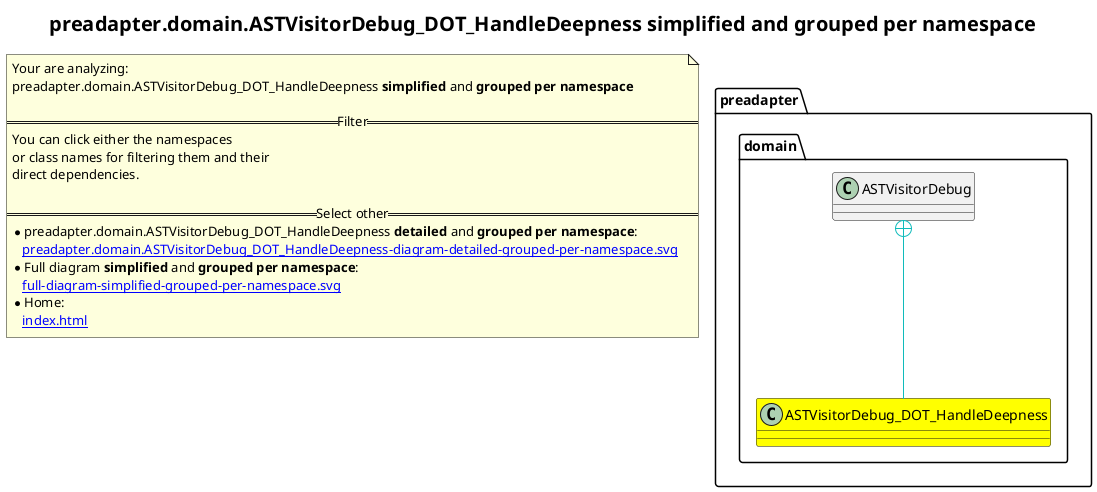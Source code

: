 @startuml
skinparam linetype ortho
title <size:20>preadapter.domain.ASTVisitorDebug_DOT_HandleDeepness **simplified** and **grouped per namespace**</size>
note "Your are analyzing:\npreadapter.domain.ASTVisitorDebug_DOT_HandleDeepness **simplified** and **grouped per namespace**\n\n==Filter==\nYou can click either the namespaces \nor class names for filtering them and their\ndirect dependencies.\n\n==Select other==\n* preadapter.domain.ASTVisitorDebug_DOT_HandleDeepness **detailed** and **grouped per namespace**:\n   [[preadapter.domain.ASTVisitorDebug_DOT_HandleDeepness-diagram-detailed-grouped-per-namespace.svg]]\n* Full diagram **simplified** and **grouped per namespace**:\n   [[full-diagram-simplified-grouped-per-namespace.svg]]\n* Home:\n   [[index.html]]" as FloatingNote
namespace preadapter [[preadapter-diagram-simplified-grouped-per-namespace.svg]] {
namespace preadapter.domain [[preadapter.domain-diagram-simplified-grouped-per-namespace.svg]] {
  class preadapter.domain.ASTVisitorDebug_DOT_HandleDeepness [[preadapter.domain.ASTVisitorDebug_DOT_HandleDeepness-diagram-simplified-grouped-per-namespace.svg]] #yellow {
  }
  class preadapter.domain.ASTVisitorDebug [[preadapter.domain.ASTVisitorDebug-diagram-simplified-grouped-per-namespace.svg]]  {
  }
'Compared namespace preadapter.domain [[preadapter.domain-diagram-simplified-grouped-per-namespace.svg]] { with last element of   }
' Closing all previous_sub_namespace_list namespace None because file analysis is finished.
' Closing namespace domain
}
' Closing namespace preadapter
}
 ' *************************************** 
 ' *************************************** 
 ' *************************************** 
' Class relations extracted from namespace:
' preadapter.domain
preadapter.domain.ASTVisitorDebug +-[#10BBBB]- preadapter.domain.ASTVisitorDebug_DOT_HandleDeepness 
@enduml